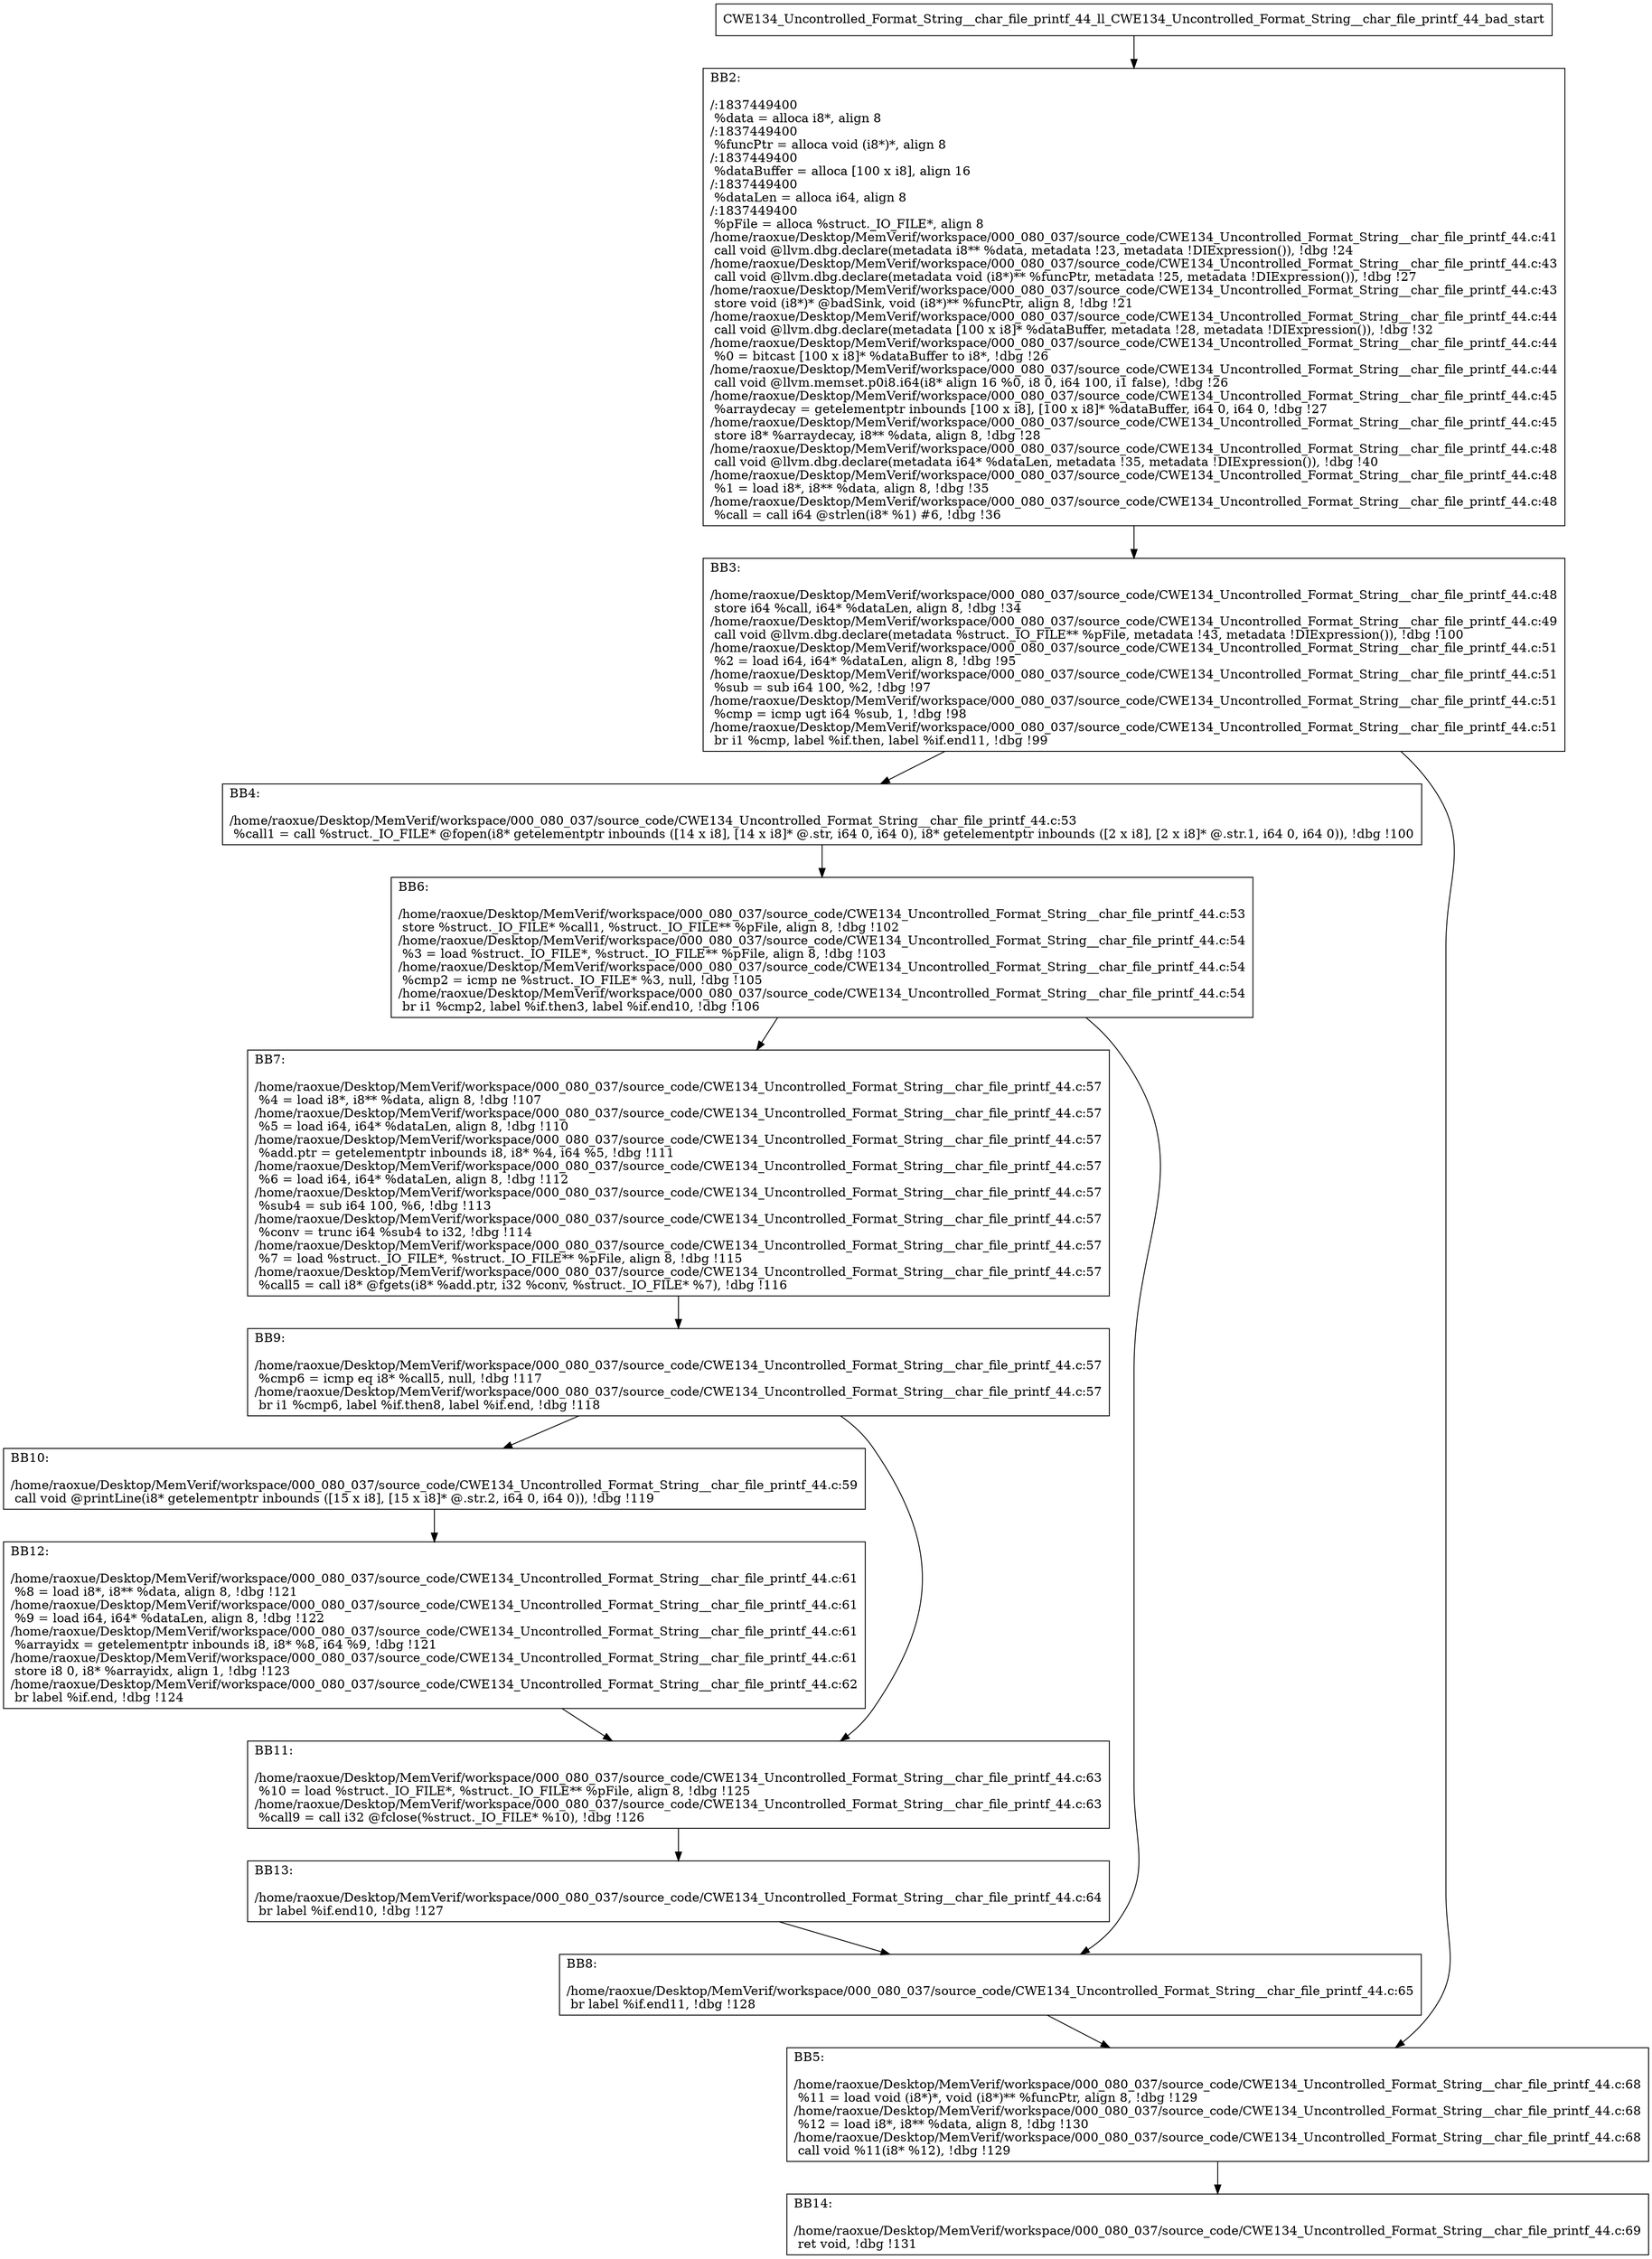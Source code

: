 digraph "CFG for'CWE134_Uncontrolled_Format_String__char_file_printf_44_ll_CWE134_Uncontrolled_Format_String__char_file_printf_44_bad' function" {
	BBCWE134_Uncontrolled_Format_String__char_file_printf_44_ll_CWE134_Uncontrolled_Format_String__char_file_printf_44_bad_start[shape=record,label="{CWE134_Uncontrolled_Format_String__char_file_printf_44_ll_CWE134_Uncontrolled_Format_String__char_file_printf_44_bad_start}"];
	BBCWE134_Uncontrolled_Format_String__char_file_printf_44_ll_CWE134_Uncontrolled_Format_String__char_file_printf_44_bad_start-> CWE134_Uncontrolled_Format_String__char_file_printf_44_ll_CWE134_Uncontrolled_Format_String__char_file_printf_44_badBB2;
	CWE134_Uncontrolled_Format_String__char_file_printf_44_ll_CWE134_Uncontrolled_Format_String__char_file_printf_44_badBB2 [shape=record, label="{BB2:\l\l/:1837449400\l
  %data = alloca i8*, align 8\l
/:1837449400\l
  %funcPtr = alloca void (i8*)*, align 8\l
/:1837449400\l
  %dataBuffer = alloca [100 x i8], align 16\l
/:1837449400\l
  %dataLen = alloca i64, align 8\l
/:1837449400\l
  %pFile = alloca %struct._IO_FILE*, align 8\l
/home/raoxue/Desktop/MemVerif/workspace/000_080_037/source_code/CWE134_Uncontrolled_Format_String__char_file_printf_44.c:41\l
  call void @llvm.dbg.declare(metadata i8** %data, metadata !23, metadata !DIExpression()), !dbg !24\l
/home/raoxue/Desktop/MemVerif/workspace/000_080_037/source_code/CWE134_Uncontrolled_Format_String__char_file_printf_44.c:43\l
  call void @llvm.dbg.declare(metadata void (i8*)** %funcPtr, metadata !25, metadata !DIExpression()), !dbg !27\l
/home/raoxue/Desktop/MemVerif/workspace/000_080_037/source_code/CWE134_Uncontrolled_Format_String__char_file_printf_44.c:43\l
  store void (i8*)* @badSink, void (i8*)** %funcPtr, align 8, !dbg !21\l
/home/raoxue/Desktop/MemVerif/workspace/000_080_037/source_code/CWE134_Uncontrolled_Format_String__char_file_printf_44.c:44\l
  call void @llvm.dbg.declare(metadata [100 x i8]* %dataBuffer, metadata !28, metadata !DIExpression()), !dbg !32\l
/home/raoxue/Desktop/MemVerif/workspace/000_080_037/source_code/CWE134_Uncontrolled_Format_String__char_file_printf_44.c:44\l
  %0 = bitcast [100 x i8]* %dataBuffer to i8*, !dbg !26\l
/home/raoxue/Desktop/MemVerif/workspace/000_080_037/source_code/CWE134_Uncontrolled_Format_String__char_file_printf_44.c:44\l
  call void @llvm.memset.p0i8.i64(i8* align 16 %0, i8 0, i64 100, i1 false), !dbg !26\l
/home/raoxue/Desktop/MemVerif/workspace/000_080_037/source_code/CWE134_Uncontrolled_Format_String__char_file_printf_44.c:45\l
  %arraydecay = getelementptr inbounds [100 x i8], [100 x i8]* %dataBuffer, i64 0, i64 0, !dbg !27\l
/home/raoxue/Desktop/MemVerif/workspace/000_080_037/source_code/CWE134_Uncontrolled_Format_String__char_file_printf_44.c:45\l
  store i8* %arraydecay, i8** %data, align 8, !dbg !28\l
/home/raoxue/Desktop/MemVerif/workspace/000_080_037/source_code/CWE134_Uncontrolled_Format_String__char_file_printf_44.c:48\l
  call void @llvm.dbg.declare(metadata i64* %dataLen, metadata !35, metadata !DIExpression()), !dbg !40\l
/home/raoxue/Desktop/MemVerif/workspace/000_080_037/source_code/CWE134_Uncontrolled_Format_String__char_file_printf_44.c:48\l
  %1 = load i8*, i8** %data, align 8, !dbg !35\l
/home/raoxue/Desktop/MemVerif/workspace/000_080_037/source_code/CWE134_Uncontrolled_Format_String__char_file_printf_44.c:48\l
  %call = call i64 @strlen(i8* %1) #6, !dbg !36\l
}"];
	CWE134_Uncontrolled_Format_String__char_file_printf_44_ll_CWE134_Uncontrolled_Format_String__char_file_printf_44_badBB2-> CWE134_Uncontrolled_Format_String__char_file_printf_44_ll_CWE134_Uncontrolled_Format_String__char_file_printf_44_badBB3;
	CWE134_Uncontrolled_Format_String__char_file_printf_44_ll_CWE134_Uncontrolled_Format_String__char_file_printf_44_badBB3 [shape=record, label="{BB3:\l\l/home/raoxue/Desktop/MemVerif/workspace/000_080_037/source_code/CWE134_Uncontrolled_Format_String__char_file_printf_44.c:48\l
  store i64 %call, i64* %dataLen, align 8, !dbg !34\l
/home/raoxue/Desktop/MemVerif/workspace/000_080_037/source_code/CWE134_Uncontrolled_Format_String__char_file_printf_44.c:49\l
  call void @llvm.dbg.declare(metadata %struct._IO_FILE** %pFile, metadata !43, metadata !DIExpression()), !dbg !100\l
/home/raoxue/Desktop/MemVerif/workspace/000_080_037/source_code/CWE134_Uncontrolled_Format_String__char_file_printf_44.c:51\l
  %2 = load i64, i64* %dataLen, align 8, !dbg !95\l
/home/raoxue/Desktop/MemVerif/workspace/000_080_037/source_code/CWE134_Uncontrolled_Format_String__char_file_printf_44.c:51\l
  %sub = sub i64 100, %2, !dbg !97\l
/home/raoxue/Desktop/MemVerif/workspace/000_080_037/source_code/CWE134_Uncontrolled_Format_String__char_file_printf_44.c:51\l
  %cmp = icmp ugt i64 %sub, 1, !dbg !98\l
/home/raoxue/Desktop/MemVerif/workspace/000_080_037/source_code/CWE134_Uncontrolled_Format_String__char_file_printf_44.c:51\l
  br i1 %cmp, label %if.then, label %if.end11, !dbg !99\l
}"];
	CWE134_Uncontrolled_Format_String__char_file_printf_44_ll_CWE134_Uncontrolled_Format_String__char_file_printf_44_badBB3-> CWE134_Uncontrolled_Format_String__char_file_printf_44_ll_CWE134_Uncontrolled_Format_String__char_file_printf_44_badBB4;
	CWE134_Uncontrolled_Format_String__char_file_printf_44_ll_CWE134_Uncontrolled_Format_String__char_file_printf_44_badBB3-> CWE134_Uncontrolled_Format_String__char_file_printf_44_ll_CWE134_Uncontrolled_Format_String__char_file_printf_44_badBB5;
	CWE134_Uncontrolled_Format_String__char_file_printf_44_ll_CWE134_Uncontrolled_Format_String__char_file_printf_44_badBB4 [shape=record, label="{BB4:\l\l/home/raoxue/Desktop/MemVerif/workspace/000_080_037/source_code/CWE134_Uncontrolled_Format_String__char_file_printf_44.c:53\l
  %call1 = call %struct._IO_FILE* @fopen(i8* getelementptr inbounds ([14 x i8], [14 x i8]* @.str, i64 0, i64 0), i8* getelementptr inbounds ([2 x i8], [2 x i8]* @.str.1, i64 0, i64 0)), !dbg !100\l
}"];
	CWE134_Uncontrolled_Format_String__char_file_printf_44_ll_CWE134_Uncontrolled_Format_String__char_file_printf_44_badBB4-> CWE134_Uncontrolled_Format_String__char_file_printf_44_ll_CWE134_Uncontrolled_Format_String__char_file_printf_44_badBB6;
	CWE134_Uncontrolled_Format_String__char_file_printf_44_ll_CWE134_Uncontrolled_Format_String__char_file_printf_44_badBB6 [shape=record, label="{BB6:\l\l/home/raoxue/Desktop/MemVerif/workspace/000_080_037/source_code/CWE134_Uncontrolled_Format_String__char_file_printf_44.c:53\l
  store %struct._IO_FILE* %call1, %struct._IO_FILE** %pFile, align 8, !dbg !102\l
/home/raoxue/Desktop/MemVerif/workspace/000_080_037/source_code/CWE134_Uncontrolled_Format_String__char_file_printf_44.c:54\l
  %3 = load %struct._IO_FILE*, %struct._IO_FILE** %pFile, align 8, !dbg !103\l
/home/raoxue/Desktop/MemVerif/workspace/000_080_037/source_code/CWE134_Uncontrolled_Format_String__char_file_printf_44.c:54\l
  %cmp2 = icmp ne %struct._IO_FILE* %3, null, !dbg !105\l
/home/raoxue/Desktop/MemVerif/workspace/000_080_037/source_code/CWE134_Uncontrolled_Format_String__char_file_printf_44.c:54\l
  br i1 %cmp2, label %if.then3, label %if.end10, !dbg !106\l
}"];
	CWE134_Uncontrolled_Format_String__char_file_printf_44_ll_CWE134_Uncontrolled_Format_String__char_file_printf_44_badBB6-> CWE134_Uncontrolled_Format_String__char_file_printf_44_ll_CWE134_Uncontrolled_Format_String__char_file_printf_44_badBB7;
	CWE134_Uncontrolled_Format_String__char_file_printf_44_ll_CWE134_Uncontrolled_Format_String__char_file_printf_44_badBB6-> CWE134_Uncontrolled_Format_String__char_file_printf_44_ll_CWE134_Uncontrolled_Format_String__char_file_printf_44_badBB8;
	CWE134_Uncontrolled_Format_String__char_file_printf_44_ll_CWE134_Uncontrolled_Format_String__char_file_printf_44_badBB7 [shape=record, label="{BB7:\l\l/home/raoxue/Desktop/MemVerif/workspace/000_080_037/source_code/CWE134_Uncontrolled_Format_String__char_file_printf_44.c:57\l
  %4 = load i8*, i8** %data, align 8, !dbg !107\l
/home/raoxue/Desktop/MemVerif/workspace/000_080_037/source_code/CWE134_Uncontrolled_Format_String__char_file_printf_44.c:57\l
  %5 = load i64, i64* %dataLen, align 8, !dbg !110\l
/home/raoxue/Desktop/MemVerif/workspace/000_080_037/source_code/CWE134_Uncontrolled_Format_String__char_file_printf_44.c:57\l
  %add.ptr = getelementptr inbounds i8, i8* %4, i64 %5, !dbg !111\l
/home/raoxue/Desktop/MemVerif/workspace/000_080_037/source_code/CWE134_Uncontrolled_Format_String__char_file_printf_44.c:57\l
  %6 = load i64, i64* %dataLen, align 8, !dbg !112\l
/home/raoxue/Desktop/MemVerif/workspace/000_080_037/source_code/CWE134_Uncontrolled_Format_String__char_file_printf_44.c:57\l
  %sub4 = sub i64 100, %6, !dbg !113\l
/home/raoxue/Desktop/MemVerif/workspace/000_080_037/source_code/CWE134_Uncontrolled_Format_String__char_file_printf_44.c:57\l
  %conv = trunc i64 %sub4 to i32, !dbg !114\l
/home/raoxue/Desktop/MemVerif/workspace/000_080_037/source_code/CWE134_Uncontrolled_Format_String__char_file_printf_44.c:57\l
  %7 = load %struct._IO_FILE*, %struct._IO_FILE** %pFile, align 8, !dbg !115\l
/home/raoxue/Desktop/MemVerif/workspace/000_080_037/source_code/CWE134_Uncontrolled_Format_String__char_file_printf_44.c:57\l
  %call5 = call i8* @fgets(i8* %add.ptr, i32 %conv, %struct._IO_FILE* %7), !dbg !116\l
}"];
	CWE134_Uncontrolled_Format_String__char_file_printf_44_ll_CWE134_Uncontrolled_Format_String__char_file_printf_44_badBB7-> CWE134_Uncontrolled_Format_String__char_file_printf_44_ll_CWE134_Uncontrolled_Format_String__char_file_printf_44_badBB9;
	CWE134_Uncontrolled_Format_String__char_file_printf_44_ll_CWE134_Uncontrolled_Format_String__char_file_printf_44_badBB9 [shape=record, label="{BB9:\l\l/home/raoxue/Desktop/MemVerif/workspace/000_080_037/source_code/CWE134_Uncontrolled_Format_String__char_file_printf_44.c:57\l
  %cmp6 = icmp eq i8* %call5, null, !dbg !117\l
/home/raoxue/Desktop/MemVerif/workspace/000_080_037/source_code/CWE134_Uncontrolled_Format_String__char_file_printf_44.c:57\l
  br i1 %cmp6, label %if.then8, label %if.end, !dbg !118\l
}"];
	CWE134_Uncontrolled_Format_String__char_file_printf_44_ll_CWE134_Uncontrolled_Format_String__char_file_printf_44_badBB9-> CWE134_Uncontrolled_Format_String__char_file_printf_44_ll_CWE134_Uncontrolled_Format_String__char_file_printf_44_badBB10;
	CWE134_Uncontrolled_Format_String__char_file_printf_44_ll_CWE134_Uncontrolled_Format_String__char_file_printf_44_badBB9-> CWE134_Uncontrolled_Format_String__char_file_printf_44_ll_CWE134_Uncontrolled_Format_String__char_file_printf_44_badBB11;
	CWE134_Uncontrolled_Format_String__char_file_printf_44_ll_CWE134_Uncontrolled_Format_String__char_file_printf_44_badBB10 [shape=record, label="{BB10:\l\l/home/raoxue/Desktop/MemVerif/workspace/000_080_037/source_code/CWE134_Uncontrolled_Format_String__char_file_printf_44.c:59\l
  call void @printLine(i8* getelementptr inbounds ([15 x i8], [15 x i8]* @.str.2, i64 0, i64 0)), !dbg !119\l
}"];
	CWE134_Uncontrolled_Format_String__char_file_printf_44_ll_CWE134_Uncontrolled_Format_String__char_file_printf_44_badBB10-> CWE134_Uncontrolled_Format_String__char_file_printf_44_ll_CWE134_Uncontrolled_Format_String__char_file_printf_44_badBB12;
	CWE134_Uncontrolled_Format_String__char_file_printf_44_ll_CWE134_Uncontrolled_Format_String__char_file_printf_44_badBB12 [shape=record, label="{BB12:\l\l/home/raoxue/Desktop/MemVerif/workspace/000_080_037/source_code/CWE134_Uncontrolled_Format_String__char_file_printf_44.c:61\l
  %8 = load i8*, i8** %data, align 8, !dbg !121\l
/home/raoxue/Desktop/MemVerif/workspace/000_080_037/source_code/CWE134_Uncontrolled_Format_String__char_file_printf_44.c:61\l
  %9 = load i64, i64* %dataLen, align 8, !dbg !122\l
/home/raoxue/Desktop/MemVerif/workspace/000_080_037/source_code/CWE134_Uncontrolled_Format_String__char_file_printf_44.c:61\l
  %arrayidx = getelementptr inbounds i8, i8* %8, i64 %9, !dbg !121\l
/home/raoxue/Desktop/MemVerif/workspace/000_080_037/source_code/CWE134_Uncontrolled_Format_String__char_file_printf_44.c:61\l
  store i8 0, i8* %arrayidx, align 1, !dbg !123\l
/home/raoxue/Desktop/MemVerif/workspace/000_080_037/source_code/CWE134_Uncontrolled_Format_String__char_file_printf_44.c:62\l
  br label %if.end, !dbg !124\l
}"];
	CWE134_Uncontrolled_Format_String__char_file_printf_44_ll_CWE134_Uncontrolled_Format_String__char_file_printf_44_badBB12-> CWE134_Uncontrolled_Format_String__char_file_printf_44_ll_CWE134_Uncontrolled_Format_String__char_file_printf_44_badBB11;
	CWE134_Uncontrolled_Format_String__char_file_printf_44_ll_CWE134_Uncontrolled_Format_String__char_file_printf_44_badBB11 [shape=record, label="{BB11:\l\l/home/raoxue/Desktop/MemVerif/workspace/000_080_037/source_code/CWE134_Uncontrolled_Format_String__char_file_printf_44.c:63\l
  %10 = load %struct._IO_FILE*, %struct._IO_FILE** %pFile, align 8, !dbg !125\l
/home/raoxue/Desktop/MemVerif/workspace/000_080_037/source_code/CWE134_Uncontrolled_Format_String__char_file_printf_44.c:63\l
  %call9 = call i32 @fclose(%struct._IO_FILE* %10), !dbg !126\l
}"];
	CWE134_Uncontrolled_Format_String__char_file_printf_44_ll_CWE134_Uncontrolled_Format_String__char_file_printf_44_badBB11-> CWE134_Uncontrolled_Format_String__char_file_printf_44_ll_CWE134_Uncontrolled_Format_String__char_file_printf_44_badBB13;
	CWE134_Uncontrolled_Format_String__char_file_printf_44_ll_CWE134_Uncontrolled_Format_String__char_file_printf_44_badBB13 [shape=record, label="{BB13:\l\l/home/raoxue/Desktop/MemVerif/workspace/000_080_037/source_code/CWE134_Uncontrolled_Format_String__char_file_printf_44.c:64\l
  br label %if.end10, !dbg !127\l
}"];
	CWE134_Uncontrolled_Format_String__char_file_printf_44_ll_CWE134_Uncontrolled_Format_String__char_file_printf_44_badBB13-> CWE134_Uncontrolled_Format_String__char_file_printf_44_ll_CWE134_Uncontrolled_Format_String__char_file_printf_44_badBB8;
	CWE134_Uncontrolled_Format_String__char_file_printf_44_ll_CWE134_Uncontrolled_Format_String__char_file_printf_44_badBB8 [shape=record, label="{BB8:\l\l/home/raoxue/Desktop/MemVerif/workspace/000_080_037/source_code/CWE134_Uncontrolled_Format_String__char_file_printf_44.c:65\l
  br label %if.end11, !dbg !128\l
}"];
	CWE134_Uncontrolled_Format_String__char_file_printf_44_ll_CWE134_Uncontrolled_Format_String__char_file_printf_44_badBB8-> CWE134_Uncontrolled_Format_String__char_file_printf_44_ll_CWE134_Uncontrolled_Format_String__char_file_printf_44_badBB5;
	CWE134_Uncontrolled_Format_String__char_file_printf_44_ll_CWE134_Uncontrolled_Format_String__char_file_printf_44_badBB5 [shape=record, label="{BB5:\l\l/home/raoxue/Desktop/MemVerif/workspace/000_080_037/source_code/CWE134_Uncontrolled_Format_String__char_file_printf_44.c:68\l
  %11 = load void (i8*)*, void (i8*)** %funcPtr, align 8, !dbg !129\l
/home/raoxue/Desktop/MemVerif/workspace/000_080_037/source_code/CWE134_Uncontrolled_Format_String__char_file_printf_44.c:68\l
  %12 = load i8*, i8** %data, align 8, !dbg !130\l
/home/raoxue/Desktop/MemVerif/workspace/000_080_037/source_code/CWE134_Uncontrolled_Format_String__char_file_printf_44.c:68\l
  call void %11(i8* %12), !dbg !129\l
}"];
	CWE134_Uncontrolled_Format_String__char_file_printf_44_ll_CWE134_Uncontrolled_Format_String__char_file_printf_44_badBB5-> CWE134_Uncontrolled_Format_String__char_file_printf_44_ll_CWE134_Uncontrolled_Format_String__char_file_printf_44_badBB14;
	CWE134_Uncontrolled_Format_String__char_file_printf_44_ll_CWE134_Uncontrolled_Format_String__char_file_printf_44_badBB14 [shape=record, label="{BB14:\l\l/home/raoxue/Desktop/MemVerif/workspace/000_080_037/source_code/CWE134_Uncontrolled_Format_String__char_file_printf_44.c:69\l
  ret void, !dbg !131\l
}"];
}
